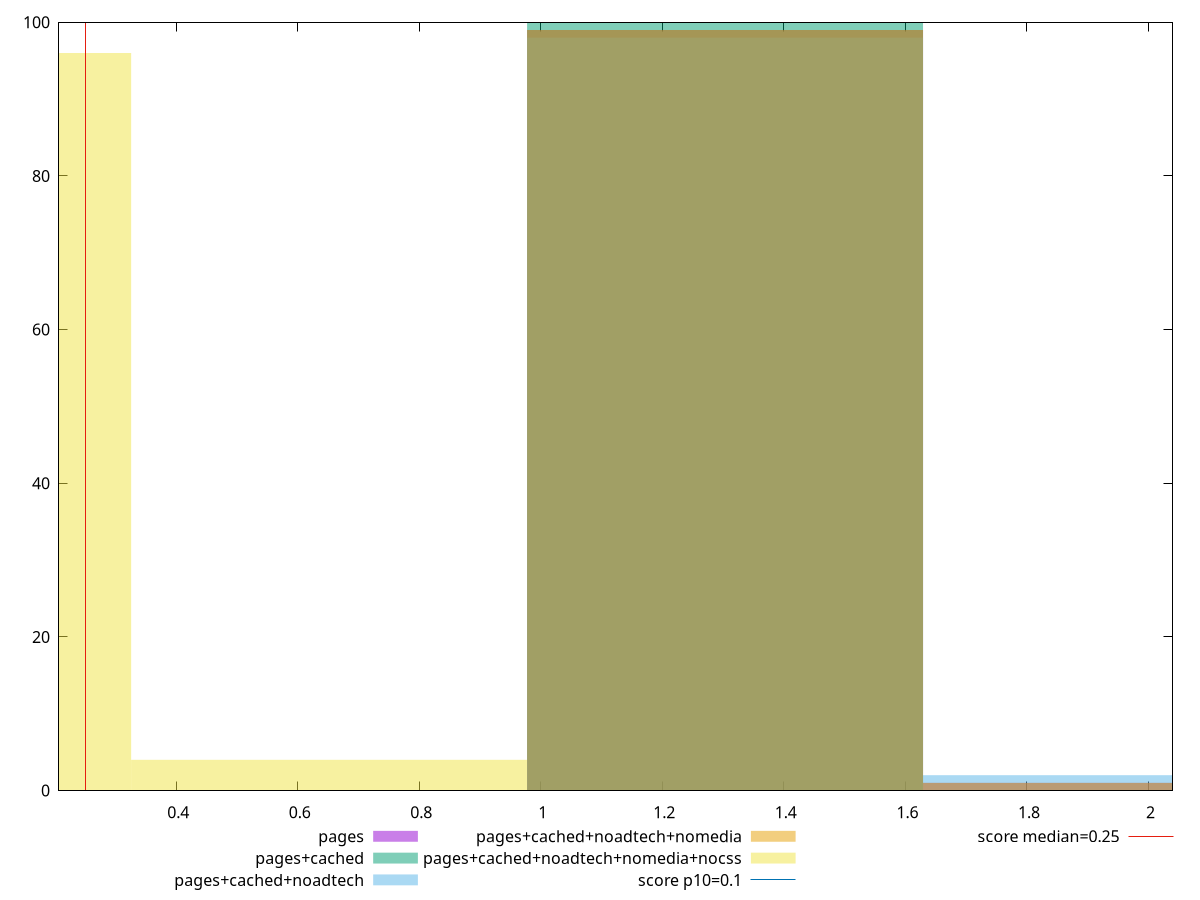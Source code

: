 reset

$pages <<EOF
1.3032166530398843 99
1.9548249795598265 1
EOF

$pagesCached <<EOF
1.3032166530398843 100
EOF

$pagesCachedNoadtech <<EOF
1.3032166530398843 98
1.9548249795598265 2
EOF

$pagesCachedNoadtechNomedia <<EOF
1.3032166530398843 99
1.9548249795598265 1
EOF

$pagesCachedNoadtechNomediaNocss <<EOF
0 96
0.6516083265199422 4
EOF

set key outside below
set boxwidth 0.6516083265199422
set xrange [0.20706671820746528:2.0395882941351995]
set yrange [0:100]
set trange [0:100]
set style fill transparent solid 0.5 noborder

set parametric
set terminal svg size 640, 530 enhanced background rgb 'white'
set output "report_00009_2021-02-08T22-37-41.559Z/cumulative-layout-shift/comparison/histogram/all_raw.svg"

plot $pages title "pages" with boxes, \
     $pagesCached title "pages+cached" with boxes, \
     $pagesCachedNoadtech title "pages+cached+noadtech" with boxes, \
     $pagesCachedNoadtechNomedia title "pages+cached+noadtech+nomedia" with boxes, \
     $pagesCachedNoadtechNomediaNocss title "pages+cached+noadtech+nomedia+nocss" with boxes, \
     0.1,t title "score p10=0.1", \
     0.25,t title "score median=0.25"

reset
